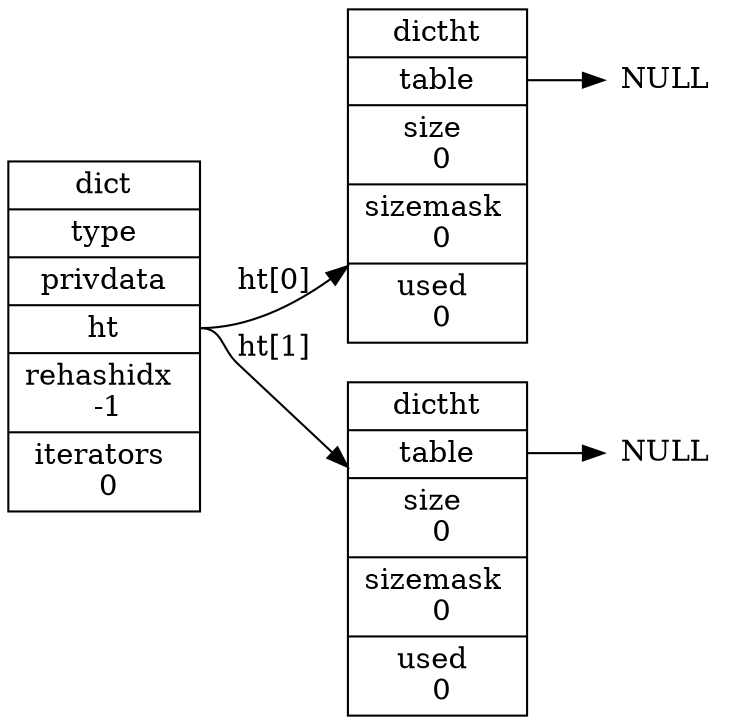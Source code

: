 digraph {

    rankdir = LR;

    //

    node [shape = record];

    dict [label = " <head> dict | type | privdata | <ht> ht | rehashidx \n -1 | iterators \n 0 "];

    dictht0 [label = " <head> dictht | <table> table | <size> size \n 0 | <sizemask> sizemask \n 0 | <used> used \n 0"];

    dictht1 [label = " <head> dictht | <table> table | <size> size \n 0 | <sizemask> sizemask \n 0 | <used> used \n 0"];

    table0 [label = "NULL", shape = plaintext];
    table1 [label = "NULL", shape = plaintext];

    //

    node [shape = plaintext, label = "NULL"];

    //

    dict:ht -> dictht0 [label = "ht[0]"];
    dict:ht -> dictht1 [label = "ht[1]"];

    dictht0:table -> table0;
    dictht1:table -> table1;
}
